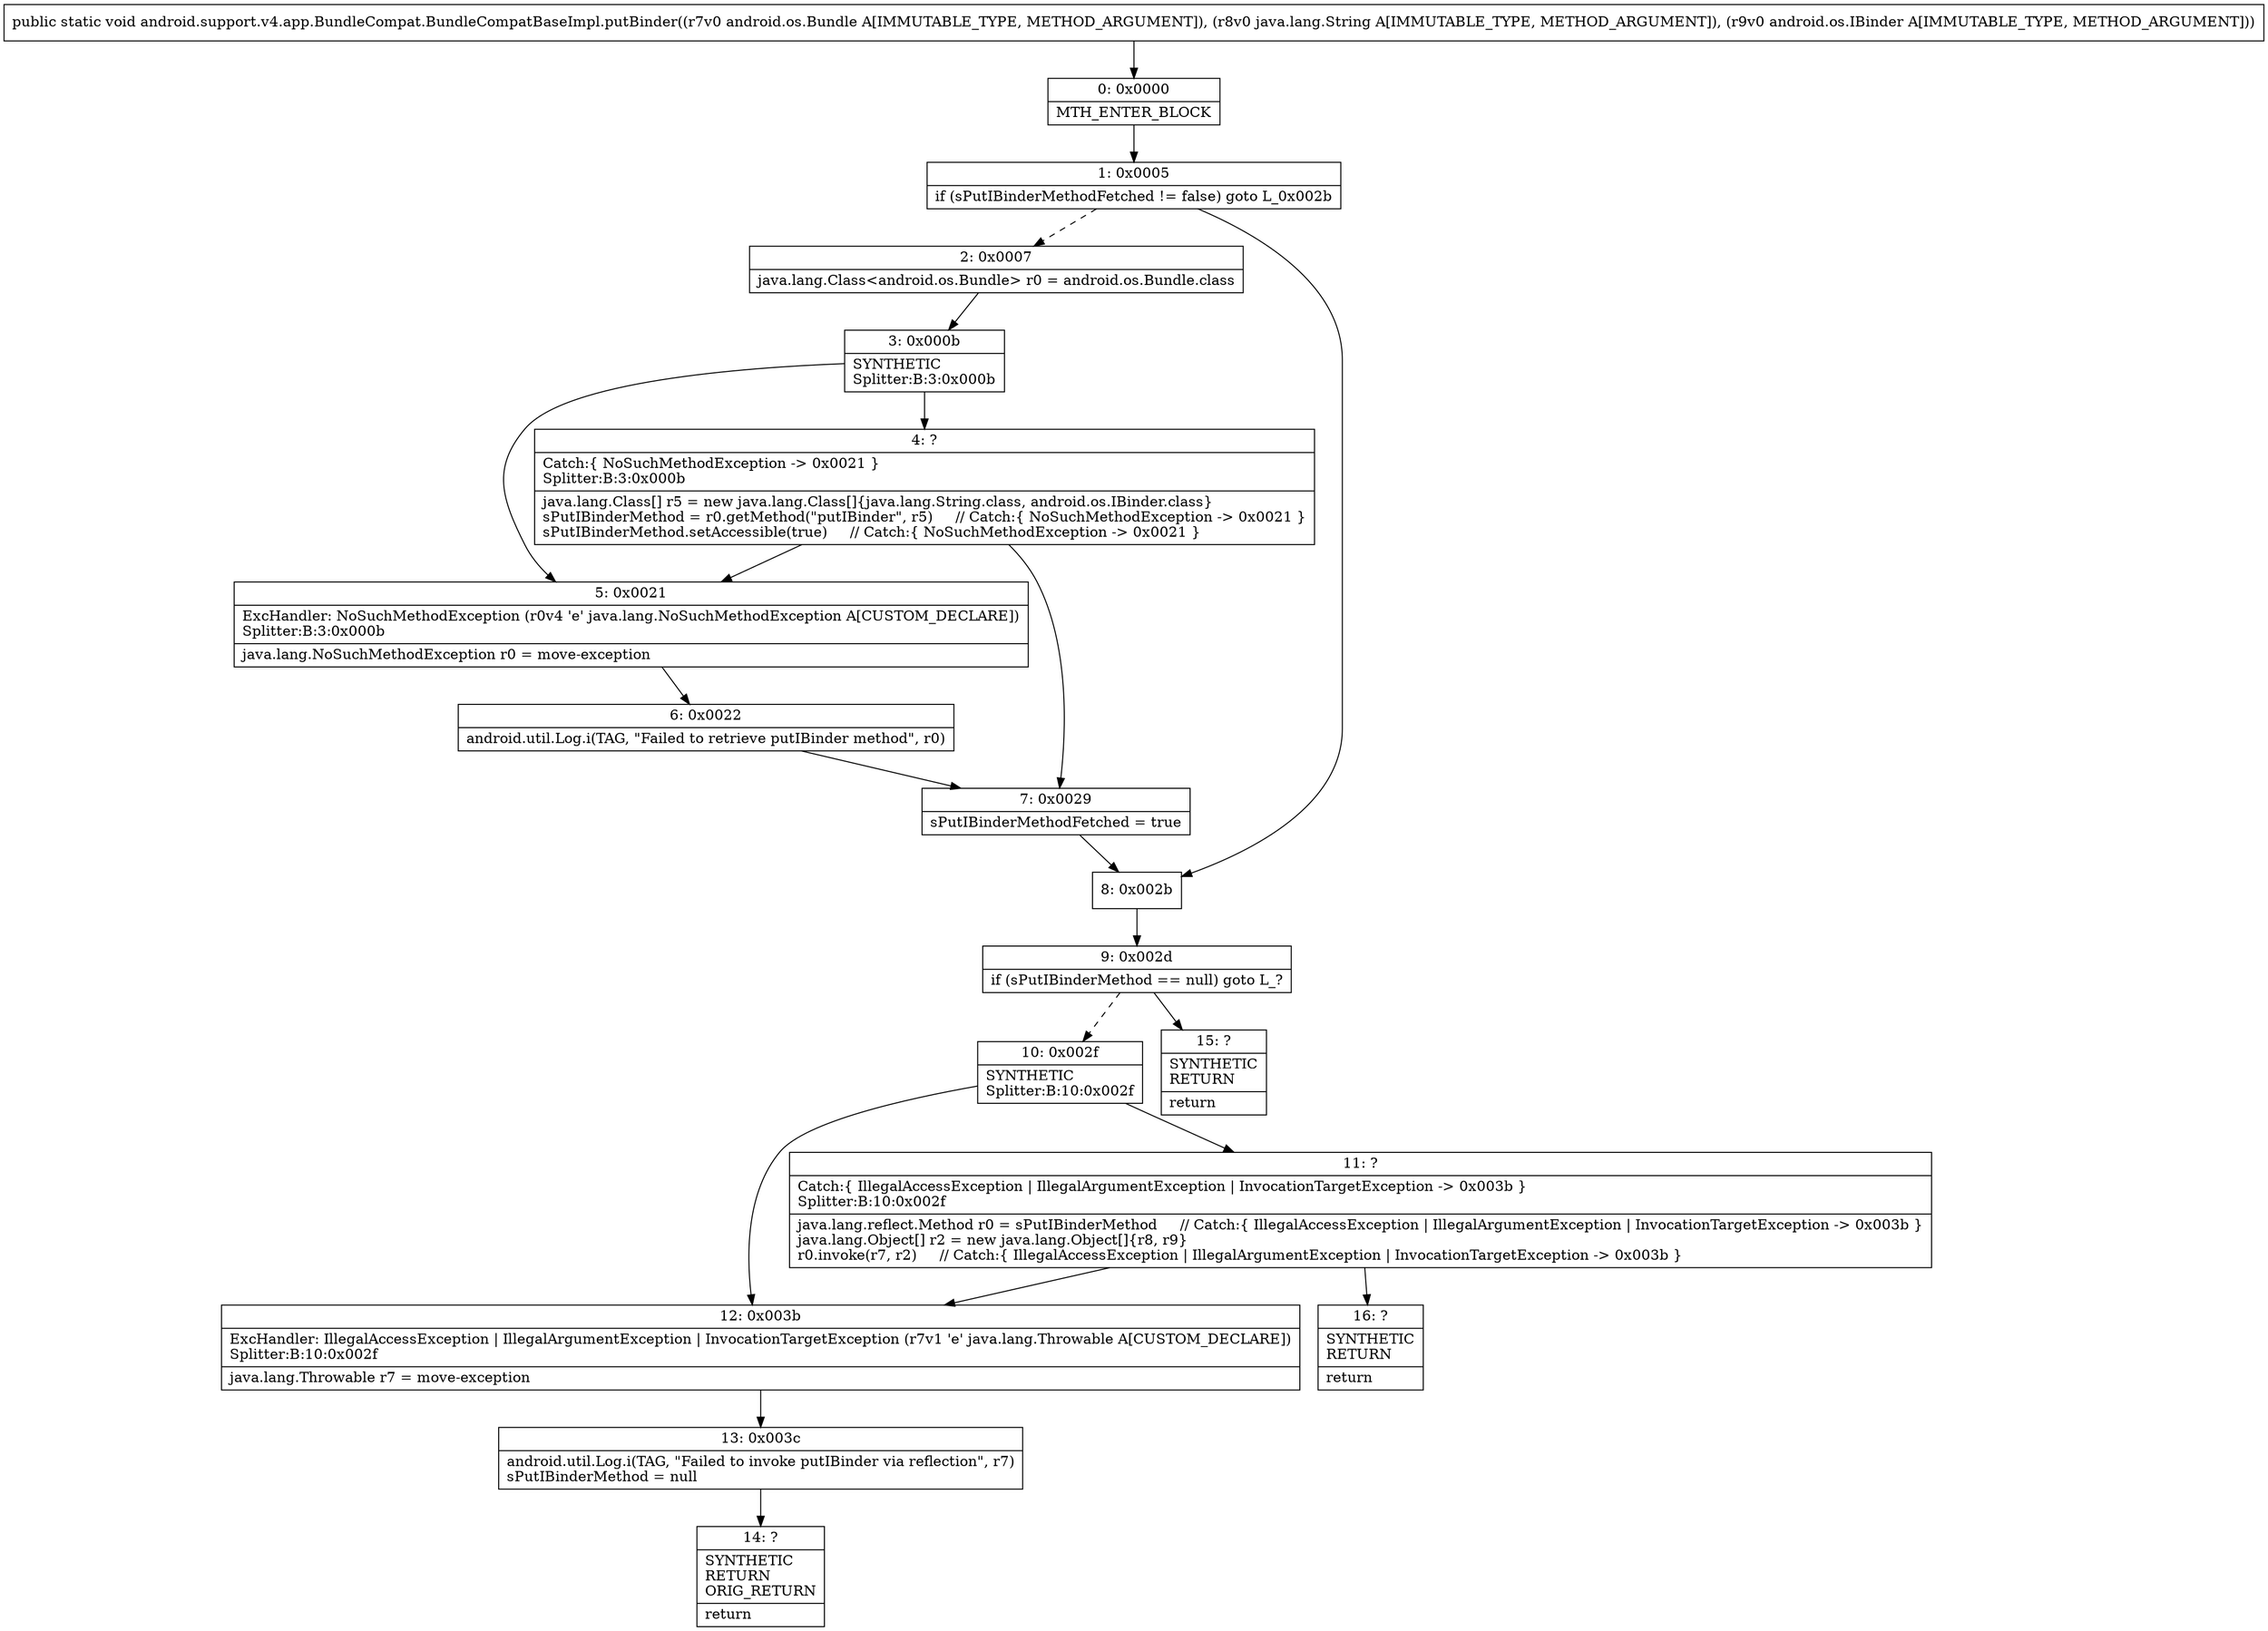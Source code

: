 digraph "CFG forandroid.support.v4.app.BundleCompat.BundleCompatBaseImpl.putBinder(Landroid\/os\/Bundle;Ljava\/lang\/String;Landroid\/os\/IBinder;)V" {
Node_0 [shape=record,label="{0\:\ 0x0000|MTH_ENTER_BLOCK\l}"];
Node_1 [shape=record,label="{1\:\ 0x0005|if (sPutIBinderMethodFetched != false) goto L_0x002b\l}"];
Node_2 [shape=record,label="{2\:\ 0x0007|java.lang.Class\<android.os.Bundle\> r0 = android.os.Bundle.class\l}"];
Node_3 [shape=record,label="{3\:\ 0x000b|SYNTHETIC\lSplitter:B:3:0x000b\l}"];
Node_4 [shape=record,label="{4\:\ ?|Catch:\{ NoSuchMethodException \-\> 0x0021 \}\lSplitter:B:3:0x000b\l|java.lang.Class[] r5 = new java.lang.Class[]\{java.lang.String.class, android.os.IBinder.class\}\lsPutIBinderMethod = r0.getMethod(\"putIBinder\", r5)     \/\/ Catch:\{ NoSuchMethodException \-\> 0x0021 \}\lsPutIBinderMethod.setAccessible(true)     \/\/ Catch:\{ NoSuchMethodException \-\> 0x0021 \}\l}"];
Node_5 [shape=record,label="{5\:\ 0x0021|ExcHandler: NoSuchMethodException (r0v4 'e' java.lang.NoSuchMethodException A[CUSTOM_DECLARE])\lSplitter:B:3:0x000b\l|java.lang.NoSuchMethodException r0 = move\-exception\l}"];
Node_6 [shape=record,label="{6\:\ 0x0022|android.util.Log.i(TAG, \"Failed to retrieve putIBinder method\", r0)\l}"];
Node_7 [shape=record,label="{7\:\ 0x0029|sPutIBinderMethodFetched = true\l}"];
Node_8 [shape=record,label="{8\:\ 0x002b}"];
Node_9 [shape=record,label="{9\:\ 0x002d|if (sPutIBinderMethod == null) goto L_?\l}"];
Node_10 [shape=record,label="{10\:\ 0x002f|SYNTHETIC\lSplitter:B:10:0x002f\l}"];
Node_11 [shape=record,label="{11\:\ ?|Catch:\{ IllegalAccessException \| IllegalArgumentException \| InvocationTargetException \-\> 0x003b \}\lSplitter:B:10:0x002f\l|java.lang.reflect.Method r0 = sPutIBinderMethod     \/\/ Catch:\{ IllegalAccessException \| IllegalArgumentException \| InvocationTargetException \-\> 0x003b \}\ljava.lang.Object[] r2 = new java.lang.Object[]\{r8, r9\}\lr0.invoke(r7, r2)     \/\/ Catch:\{ IllegalAccessException \| IllegalArgumentException \| InvocationTargetException \-\> 0x003b \}\l}"];
Node_12 [shape=record,label="{12\:\ 0x003b|ExcHandler: IllegalAccessException \| IllegalArgumentException \| InvocationTargetException (r7v1 'e' java.lang.Throwable A[CUSTOM_DECLARE])\lSplitter:B:10:0x002f\l|java.lang.Throwable r7 = move\-exception\l}"];
Node_13 [shape=record,label="{13\:\ 0x003c|android.util.Log.i(TAG, \"Failed to invoke putIBinder via reflection\", r7)\lsPutIBinderMethod = null\l}"];
Node_14 [shape=record,label="{14\:\ ?|SYNTHETIC\lRETURN\lORIG_RETURN\l|return\l}"];
Node_15 [shape=record,label="{15\:\ ?|SYNTHETIC\lRETURN\l|return\l}"];
Node_16 [shape=record,label="{16\:\ ?|SYNTHETIC\lRETURN\l|return\l}"];
MethodNode[shape=record,label="{public static void android.support.v4.app.BundleCompat.BundleCompatBaseImpl.putBinder((r7v0 android.os.Bundle A[IMMUTABLE_TYPE, METHOD_ARGUMENT]), (r8v0 java.lang.String A[IMMUTABLE_TYPE, METHOD_ARGUMENT]), (r9v0 android.os.IBinder A[IMMUTABLE_TYPE, METHOD_ARGUMENT])) }"];
MethodNode -> Node_0;
Node_0 -> Node_1;
Node_1 -> Node_2[style=dashed];
Node_1 -> Node_8;
Node_2 -> Node_3;
Node_3 -> Node_4;
Node_3 -> Node_5;
Node_4 -> Node_5;
Node_4 -> Node_7;
Node_5 -> Node_6;
Node_6 -> Node_7;
Node_7 -> Node_8;
Node_8 -> Node_9;
Node_9 -> Node_10[style=dashed];
Node_9 -> Node_15;
Node_10 -> Node_11;
Node_10 -> Node_12;
Node_11 -> Node_12;
Node_11 -> Node_16;
Node_12 -> Node_13;
Node_13 -> Node_14;
}

